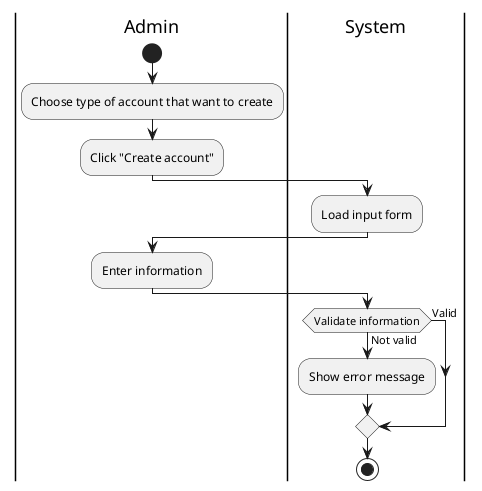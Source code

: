 @startuml
|Admin|
start
:Choose type of account that want to create;
:Click "Create account";
|System|
:Load input form;
|Admin|
:Enter information;
|System|
if (Validate information) then (Valid)
else (Not valid)
:Show error message;
endif
stop
@enduml